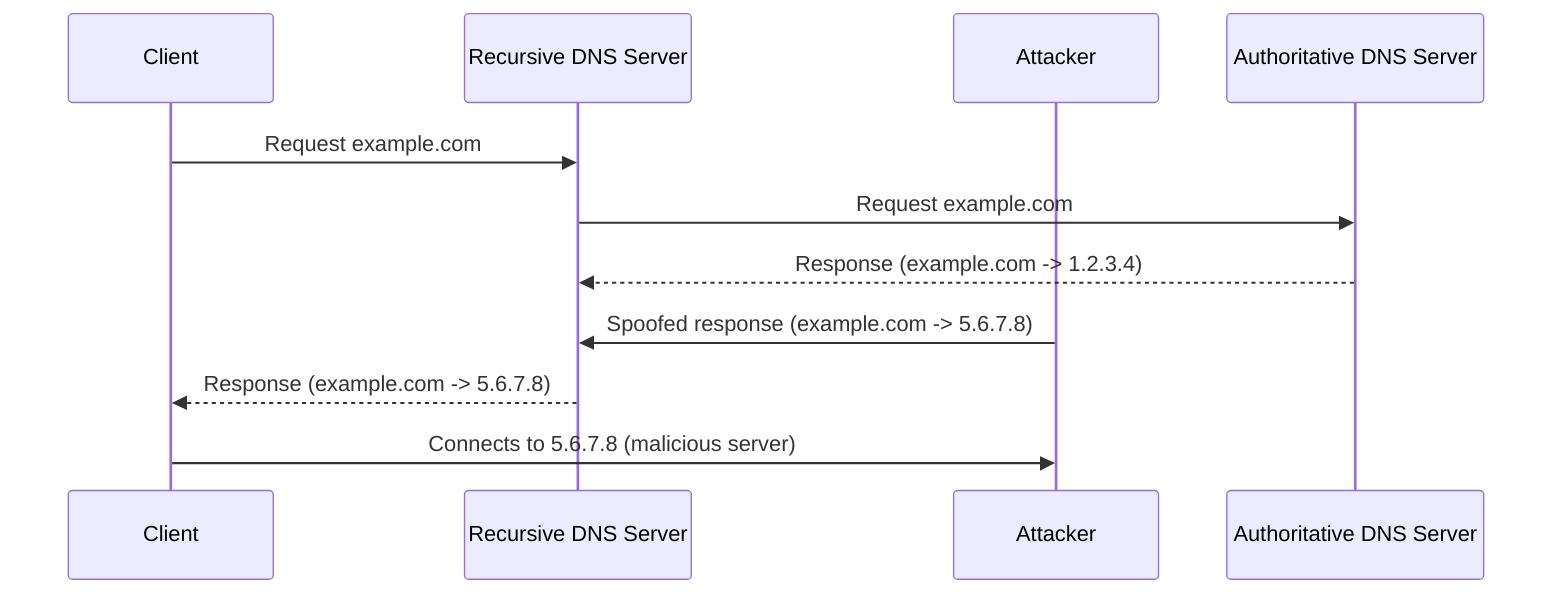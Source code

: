 sequenceDiagram
    participant Client
    participant Recursive DNS Server
    participant Attacker
    participant Authoritative DNS Server

    Client->>Recursive DNS Server: Request example.com
    Recursive DNS Server->>Authoritative DNS Server: Request example.com
    Authoritative DNS Server-->>Recursive DNS Server: Response (example.com -> 1.2.3.4)
    Attacker->>Recursive DNS Server: Spoofed response (example.com -> 5.6.7.8)
    Recursive DNS Server-->>Client: Response (example.com -> 5.6.7.8)
    Client->>Attacker: Connects to 5.6.7.8 (malicious server)